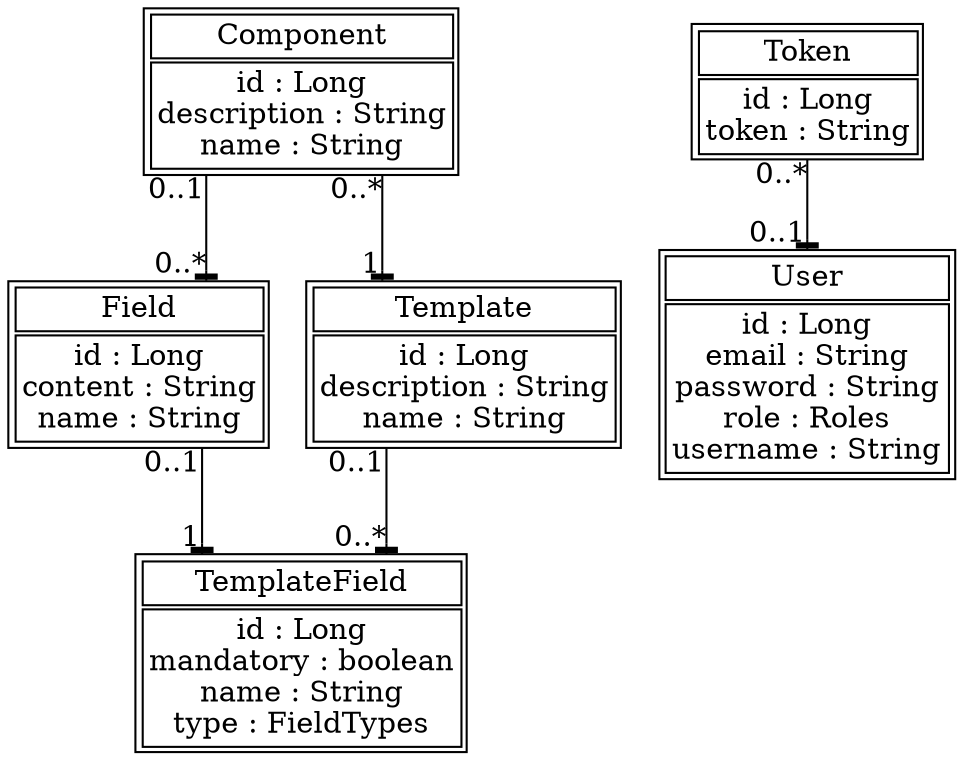 digraph "Diagrama de clases" {

splines = ortho;

node [colorscheme = ylgnbu4, shape = none, margin = 0];
edge [colorscheme = dark28, dir = both];

Component [label = <<TABLE><TR><TD>Component</TD></TR><TR><TD>id : Long<BR />description : String<BR />name : String</TD></TR></TABLE>>];
Field [label = <<TABLE><TR><TD>Field</TD></TR><TR><TD>id : Long<BR />content : String<BR />name : String</TD></TR></TABLE>>];
Template [label = <<TABLE><TR><TD>Template</TD></TR><TR><TD>id : Long<BR />description : String<BR />name : String</TD></TR></TABLE>>];
TemplateField [label = <<TABLE><TR><TD>TemplateField</TD></TR><TR><TD>id : Long<BR />mandatory : boolean<BR />name : String<BR />type : FieldTypes</TD></TR></TABLE>>];
Token [label = <<TABLE><TR><TD>Token</TD></TR><TR><TD>id : Long<BR />token : String</TD></TR></TABLE>>];
User [label = <<TABLE><TR><TD>User</TD></TR><TR><TD>id : Long<BR />email : String<BR />password : String<BR />role : Roles<BR />username : String</TD></TR></TABLE>>];

Component -> Field [color = "##595959", style = solid , arrowtail = none , arrowhead = tee , taillabel = "0..1", label = "", headlabel = "0..*"];
Component -> Template [color = "##595959", style = solid , arrowtail = none , arrowhead = tee , taillabel = "0..*", label = "", headlabel = "1"];
Field -> TemplateField [color = "##595959", style = solid , arrowtail = none , arrowhead = tee , taillabel = "0..1", label = "", headlabel = "1"];
Template -> TemplateField [color = "##595959", style = solid , arrowtail = none , arrowhead = tee , taillabel = "0..1", label = "", headlabel = "0..*"];
Token -> User [color = "##595959", style = solid , arrowtail = none , arrowhead = tee , taillabel = "0..*", label = "", headlabel = "0..1"];

}
